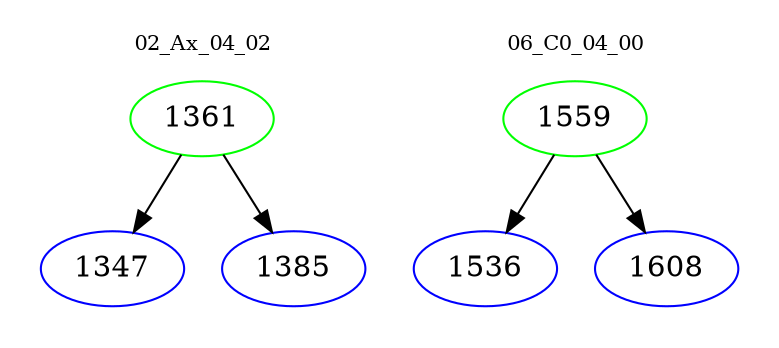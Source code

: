 digraph{
subgraph cluster_0 {
color = white
label = "02_Ax_04_02";
fontsize=10;
T0_1361 [label="1361", color="green"]
T0_1361 -> T0_1347 [color="black"]
T0_1347 [label="1347", color="blue"]
T0_1361 -> T0_1385 [color="black"]
T0_1385 [label="1385", color="blue"]
}
subgraph cluster_1 {
color = white
label = "06_C0_04_00";
fontsize=10;
T1_1559 [label="1559", color="green"]
T1_1559 -> T1_1536 [color="black"]
T1_1536 [label="1536", color="blue"]
T1_1559 -> T1_1608 [color="black"]
T1_1608 [label="1608", color="blue"]
}
}
